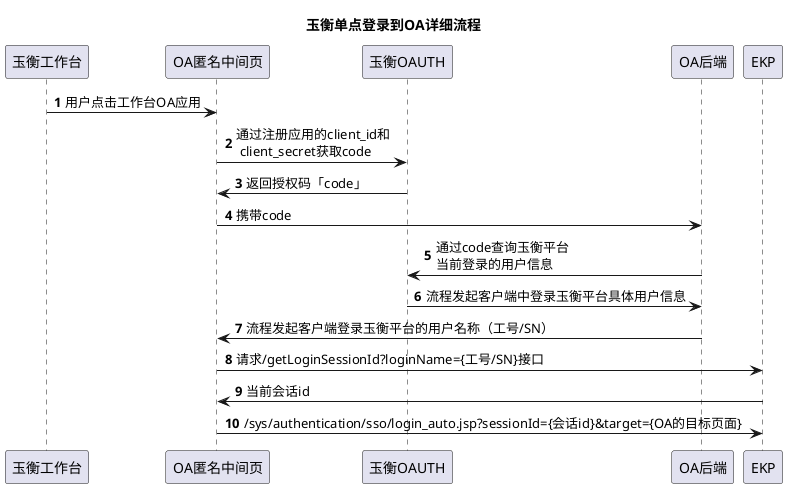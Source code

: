 @startuml
'https://plantuml.com/sequence-diagram

title 玉衡单点登录到OA详细流程
autonumber

玉衡工作台 -> OA匿名中间页: 用户点击工作台OA应用
OA匿名中间页 -> 玉衡OAUTH: 通过注册应用的client_id和\n client_secret获取code
玉衡OAUTH -> OA匿名中间页: 返回授权码「code」

OA匿名中间页 -> OA后端: 携带code

OA后端 -> 玉衡OAUTH: 通过code查询玉衡平台\n当前登录的用户信息

玉衡OAUTH -> OA后端: 流程发起客户端中登录玉衡平台具体用户信息

OA后端 -> OA匿名中间页: 流程发起客户端登录玉衡平台的用户名称（工号/SN）

OA匿名中间页 -> EKP: 请求/getLoginSessionId?loginName={工号/SN}接口
EKP -> OA匿名中间页: 当前会话id

OA匿名中间页 -> EKP: /sys/authentication/sso/login_auto.jsp?sessionId={会话id}&target={OA的目标页面}
@enduml